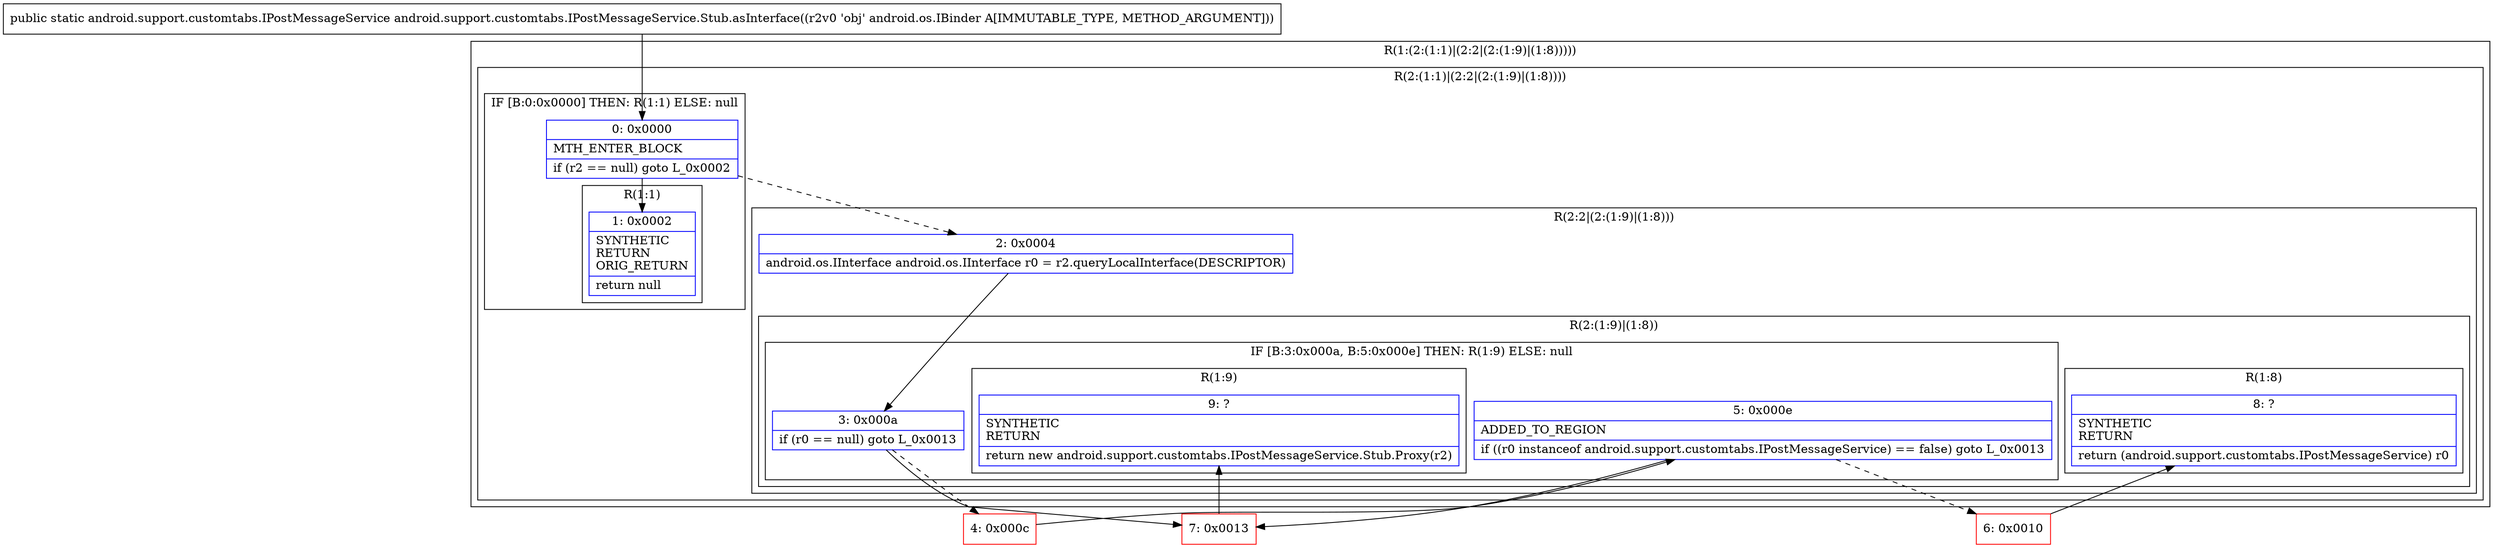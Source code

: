 digraph "CFG forandroid.support.customtabs.IPostMessageService.Stub.asInterface(Landroid\/os\/IBinder;)Landroid\/support\/customtabs\/IPostMessageService;" {
subgraph cluster_Region_433182179 {
label = "R(1:(2:(1:1)|(2:2|(2:(1:9)|(1:8)))))";
node [shape=record,color=blue];
subgraph cluster_Region_1697954636 {
label = "R(2:(1:1)|(2:2|(2:(1:9)|(1:8))))";
node [shape=record,color=blue];
subgraph cluster_IfRegion_1457773024 {
label = "IF [B:0:0x0000] THEN: R(1:1) ELSE: null";
node [shape=record,color=blue];
Node_0 [shape=record,label="{0\:\ 0x0000|MTH_ENTER_BLOCK\l|if (r2 == null) goto L_0x0002\l}"];
subgraph cluster_Region_1429827 {
label = "R(1:1)";
node [shape=record,color=blue];
Node_1 [shape=record,label="{1\:\ 0x0002|SYNTHETIC\lRETURN\lORIG_RETURN\l|return null\l}"];
}
}
subgraph cluster_Region_176290837 {
label = "R(2:2|(2:(1:9)|(1:8)))";
node [shape=record,color=blue];
Node_2 [shape=record,label="{2\:\ 0x0004|android.os.IInterface android.os.IInterface r0 = r2.queryLocalInterface(DESCRIPTOR)\l}"];
subgraph cluster_Region_402416239 {
label = "R(2:(1:9)|(1:8))";
node [shape=record,color=blue];
subgraph cluster_IfRegion_1410242863 {
label = "IF [B:3:0x000a, B:5:0x000e] THEN: R(1:9) ELSE: null";
node [shape=record,color=blue];
Node_3 [shape=record,label="{3\:\ 0x000a|if (r0 == null) goto L_0x0013\l}"];
Node_5 [shape=record,label="{5\:\ 0x000e|ADDED_TO_REGION\l|if ((r0 instanceof android.support.customtabs.IPostMessageService) == false) goto L_0x0013\l}"];
subgraph cluster_Region_1465009415 {
label = "R(1:9)";
node [shape=record,color=blue];
Node_9 [shape=record,label="{9\:\ ?|SYNTHETIC\lRETURN\l|return new android.support.customtabs.IPostMessageService.Stub.Proxy(r2)\l}"];
}
}
subgraph cluster_Region_580178452 {
label = "R(1:8)";
node [shape=record,color=blue];
Node_8 [shape=record,label="{8\:\ ?|SYNTHETIC\lRETURN\l|return (android.support.customtabs.IPostMessageService) r0\l}"];
}
}
}
}
}
Node_4 [shape=record,color=red,label="{4\:\ 0x000c}"];
Node_6 [shape=record,color=red,label="{6\:\ 0x0010}"];
Node_7 [shape=record,color=red,label="{7\:\ 0x0013}"];
MethodNode[shape=record,label="{public static android.support.customtabs.IPostMessageService android.support.customtabs.IPostMessageService.Stub.asInterface((r2v0 'obj' android.os.IBinder A[IMMUTABLE_TYPE, METHOD_ARGUMENT])) }"];
MethodNode -> Node_0;
Node_0 -> Node_1;
Node_0 -> Node_2[style=dashed];
Node_2 -> Node_3;
Node_3 -> Node_4[style=dashed];
Node_3 -> Node_7;
Node_5 -> Node_6[style=dashed];
Node_5 -> Node_7;
Node_4 -> Node_5;
Node_6 -> Node_8;
Node_7 -> Node_9;
}

